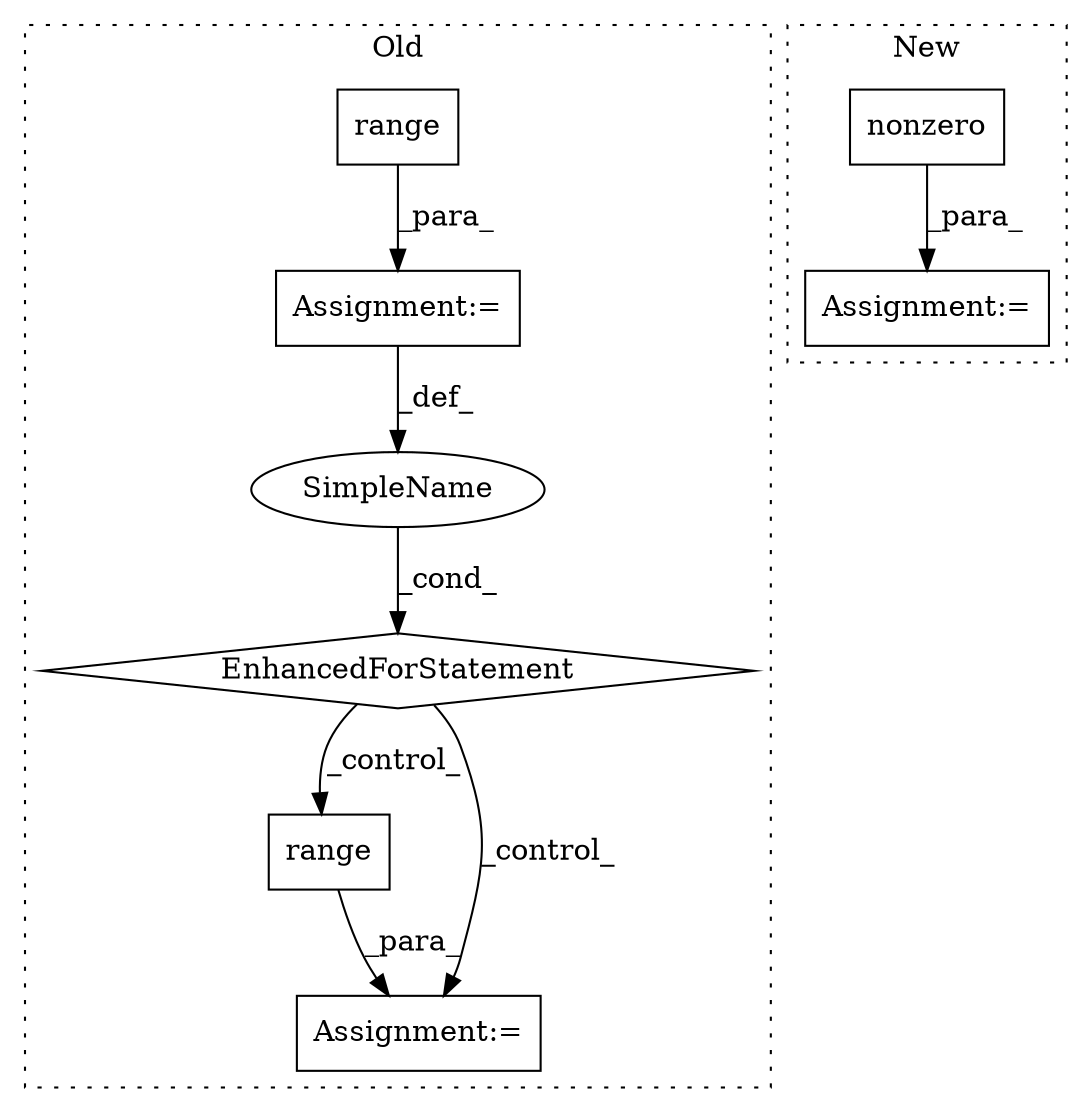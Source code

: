 digraph G {
subgraph cluster0 {
1 [label="range" a="32" s="603,626" l="6,1" shape="box"];
3 [label="Assignment:=" a="7" s="542,627" l="53,2" shape="box"];
5 [label="EnhancedForStatement" a="70" s="542,627" l="53,2" shape="diamond"];
6 [label="range" a="32" s="702,724" l="6,1" shape="box"];
7 [label="SimpleName" a="42" s="599" l="1" shape="ellipse"];
8 [label="Assignment:=" a="7" s="637,725" l="57,2" shape="box"];
label = "Old";
style="dotted";
}
subgraph cluster1 {
2 [label="nonzero" a="32" s="770" l="9" shape="box"];
4 [label="Assignment:=" a="7" s="756" l="1" shape="box"];
label = "New";
style="dotted";
}
1 -> 3 [label="_para_"];
2 -> 4 [label="_para_"];
3 -> 7 [label="_def_"];
5 -> 8 [label="_control_"];
5 -> 6 [label="_control_"];
6 -> 8 [label="_para_"];
7 -> 5 [label="_cond_"];
}